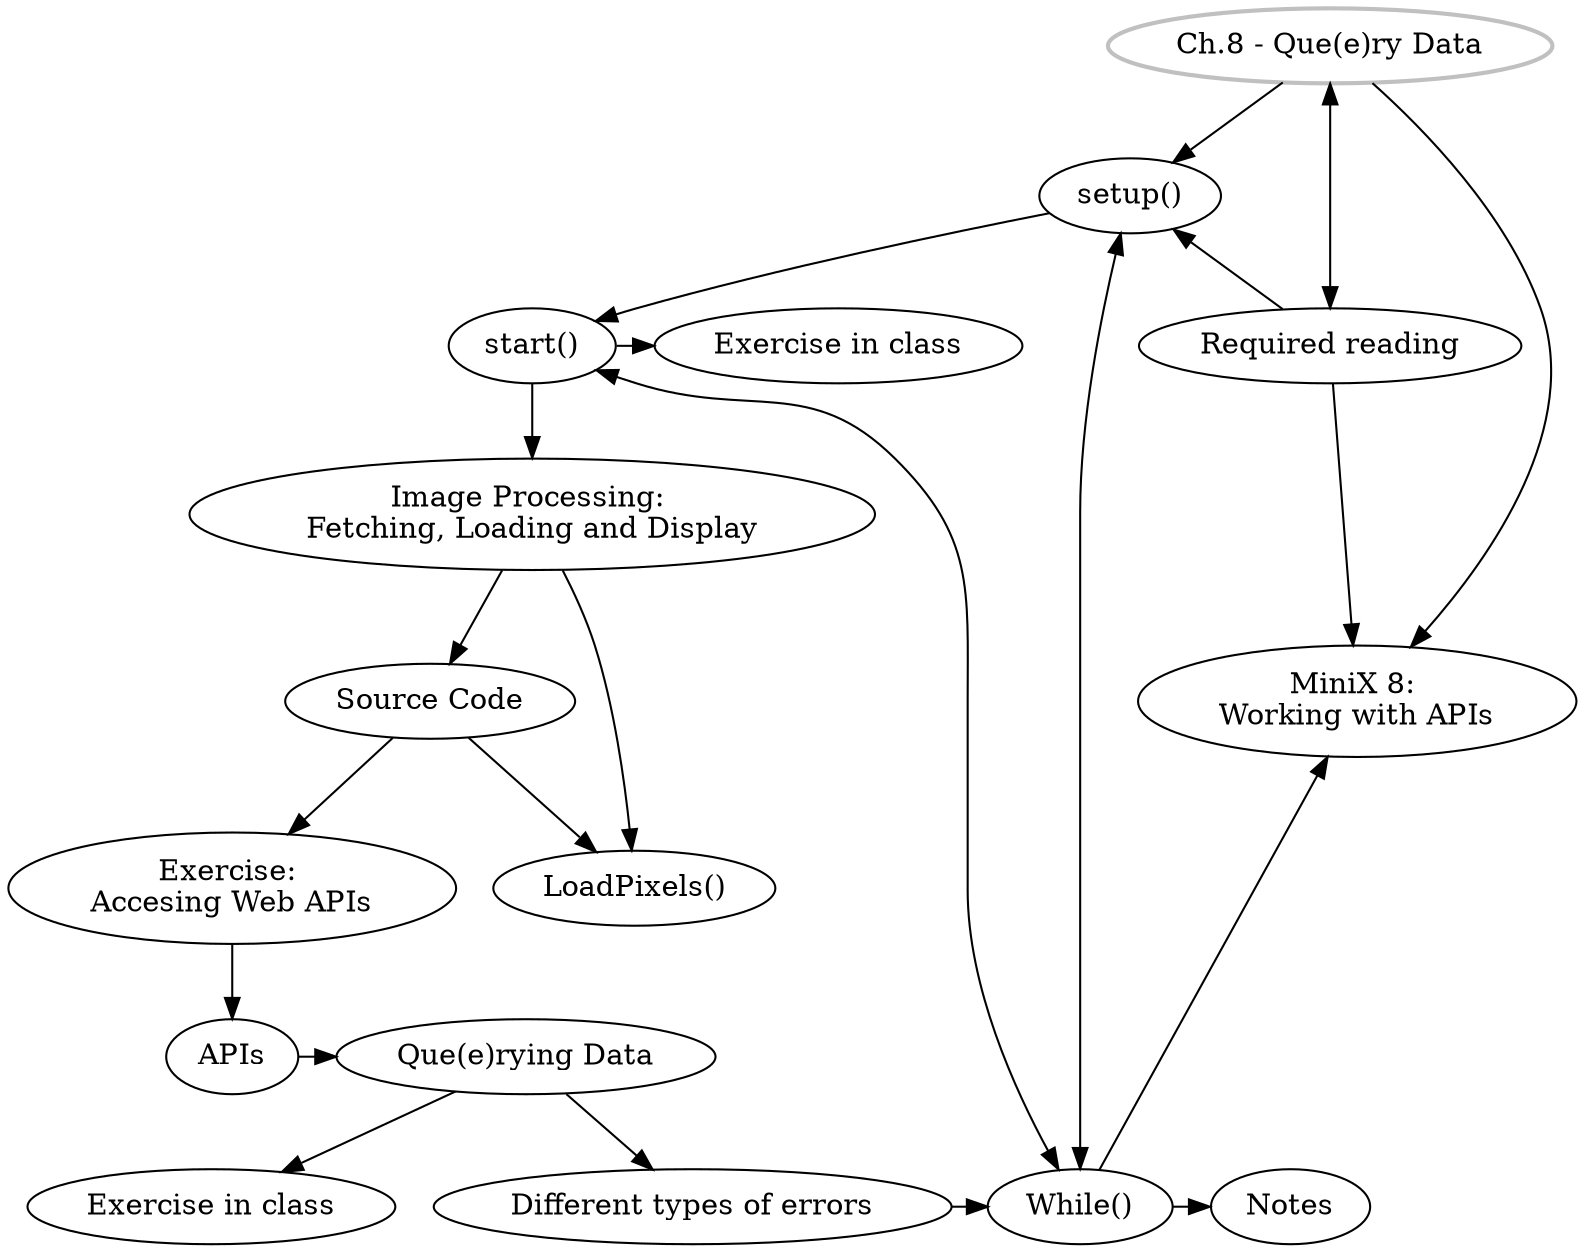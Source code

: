 digraph G {
//labels
GS [
label="Ch.8 - Que(e)ry Data",
style=bold,
color=grey,
]

SU [label="setup()"]
ST [label="start()"]
EiC [label="Exercise in class"]
IP [label="Image Processing: \nFetching, Loading and Display"]
SC [label="Source Code"]
EiC2 [label="Exercise: \nAccesing Web APIs"]
API [label="APIs"]
QD [label="Que(e)rying Data"]
EiC3 [label="Exercise in class"]
LP [label="LoadPixels()"]
ER [label="Different types of errors"]
MW [label="While()"]
MX [label="MiniX 8: \nWorking with APIs"]
RR [label="Required reading"]
Notes [label="Notes"]

//rank
{rank = same; MW, Notes}
{rank = same; EiC, ST}
{rank = same; RR, EiC, ST}

{rank = same; MX, SC}
{rank = same; API, QD}
{rank = same; MW, EiC3, ER}

//graph
GS -> SU -> ST -> EiC;
GS -> RR[dir=both, minlen=2];
SU -> MW [dir=both];
GS ->  MX;
RR -> MX, SU;
ST -> IP -> SC -> LP;
IP -> LP;
SC -> EiC2 -> API -> QD -> EiC3;
QD -> ER -> MW;
ST -> MW [dir=both];
MW -> Notes;
MW -> MX;
}
